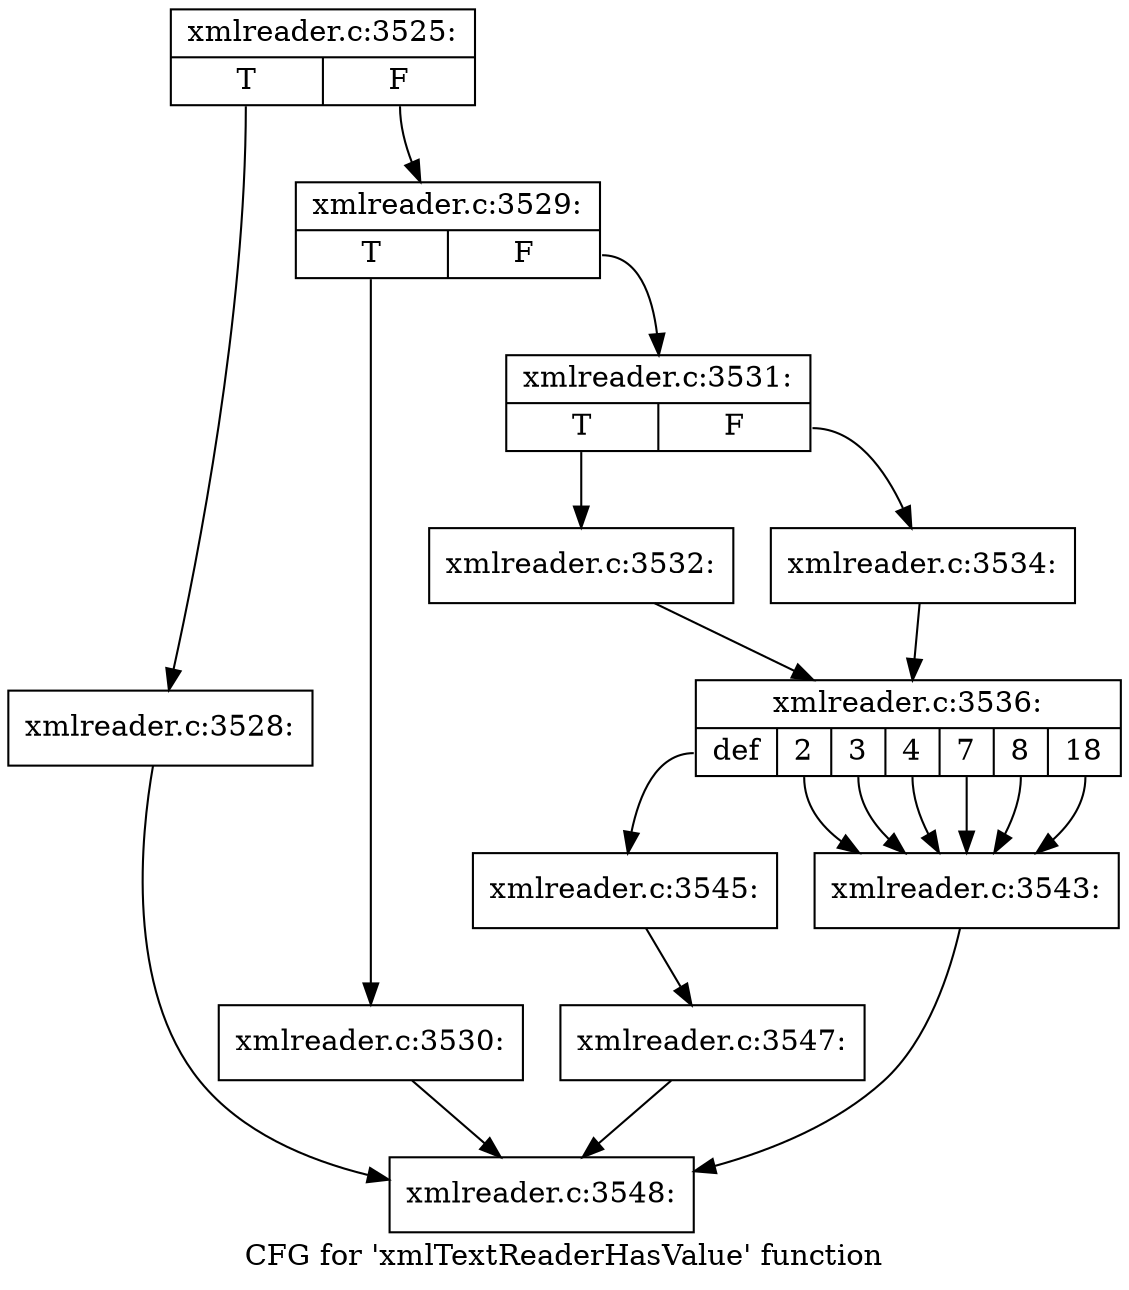 digraph "CFG for 'xmlTextReaderHasValue' function" {
	label="CFG for 'xmlTextReaderHasValue' function";

	Node0x4809690 [shape=record,label="{xmlreader.c:3525:|{<s0>T|<s1>F}}"];
	Node0x4809690:s0 -> Node0x4806f20;
	Node0x4809690:s1 -> Node0x4806f70;
	Node0x4806f20 [shape=record,label="{xmlreader.c:3528:}"];
	Node0x4806f20 -> Node0x4806c80;
	Node0x4806f70 [shape=record,label="{xmlreader.c:3529:|{<s0>T|<s1>F}}"];
	Node0x4806f70:s0 -> Node0x4746730;
	Node0x4806f70:s1 -> Node0x4746780;
	Node0x4746730 [shape=record,label="{xmlreader.c:3530:}"];
	Node0x4746730 -> Node0x4806c80;
	Node0x4746780 [shape=record,label="{xmlreader.c:3531:|{<s0>T|<s1>F}}"];
	Node0x4746780:s0 -> Node0x4746d40;
	Node0x4746780:s1 -> Node0x4746de0;
	Node0x4746d40 [shape=record,label="{xmlreader.c:3532:}"];
	Node0x4746d40 -> Node0x4746d90;
	Node0x4746de0 [shape=record,label="{xmlreader.c:3534:}"];
	Node0x4746de0 -> Node0x4746d90;
	Node0x4746d90 [shape=record,label="{xmlreader.c:3536:|{<s0>def|<s1>2|<s2>3|<s3>4|<s4>7|<s5>8|<s6>18}}"];
	Node0x4746d90:s0 -> Node0x480c620;
	Node0x4746d90:s1 -> Node0x480c960;
	Node0x4746d90:s2 -> Node0x480c960;
	Node0x4746d90:s3 -> Node0x480c960;
	Node0x4746d90:s4 -> Node0x480c960;
	Node0x4746d90:s5 -> Node0x480c960;
	Node0x4746d90:s6 -> Node0x480c960;
	Node0x480c960 [shape=record,label="{xmlreader.c:3543:}"];
	Node0x480c960 -> Node0x4806c80;
	Node0x480c620 [shape=record,label="{xmlreader.c:3545:}"];
	Node0x480c620 -> Node0x480c410;
	Node0x480c410 [shape=record,label="{xmlreader.c:3547:}"];
	Node0x480c410 -> Node0x4806c80;
	Node0x4806c80 [shape=record,label="{xmlreader.c:3548:}"];
}
